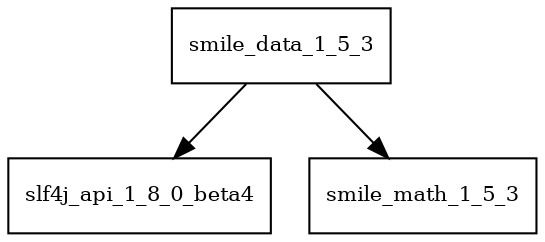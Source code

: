 digraph smile_data_1_5_3_dependencies {
  node [shape = box, fontsize=10.0];
  smile_data_1_5_3 -> slf4j_api_1_8_0_beta4;
  smile_data_1_5_3 -> smile_math_1_5_3;
}
